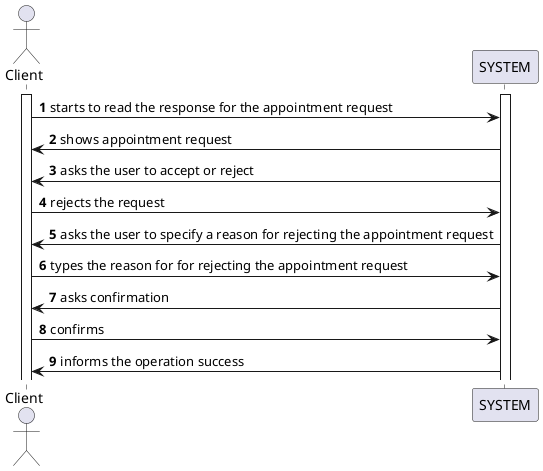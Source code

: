 @startuml

actor Client as client
participant SYSTEM as ui

autonumber

activate client
activate ui

client -> ui: starts to read the response for the appointment request

ui -> client: shows appointment request

ui -> client: asks the user to accept or reject

client -> ui: rejects the request

ui -> client: asks the user to specify a reason for rejecting the appointment request

client -> ui: types the reason for for rejecting the appointment request

ui -> client: asks confirmation

client -> ui: confirms

ui -> client: informs the operation success


@enduml